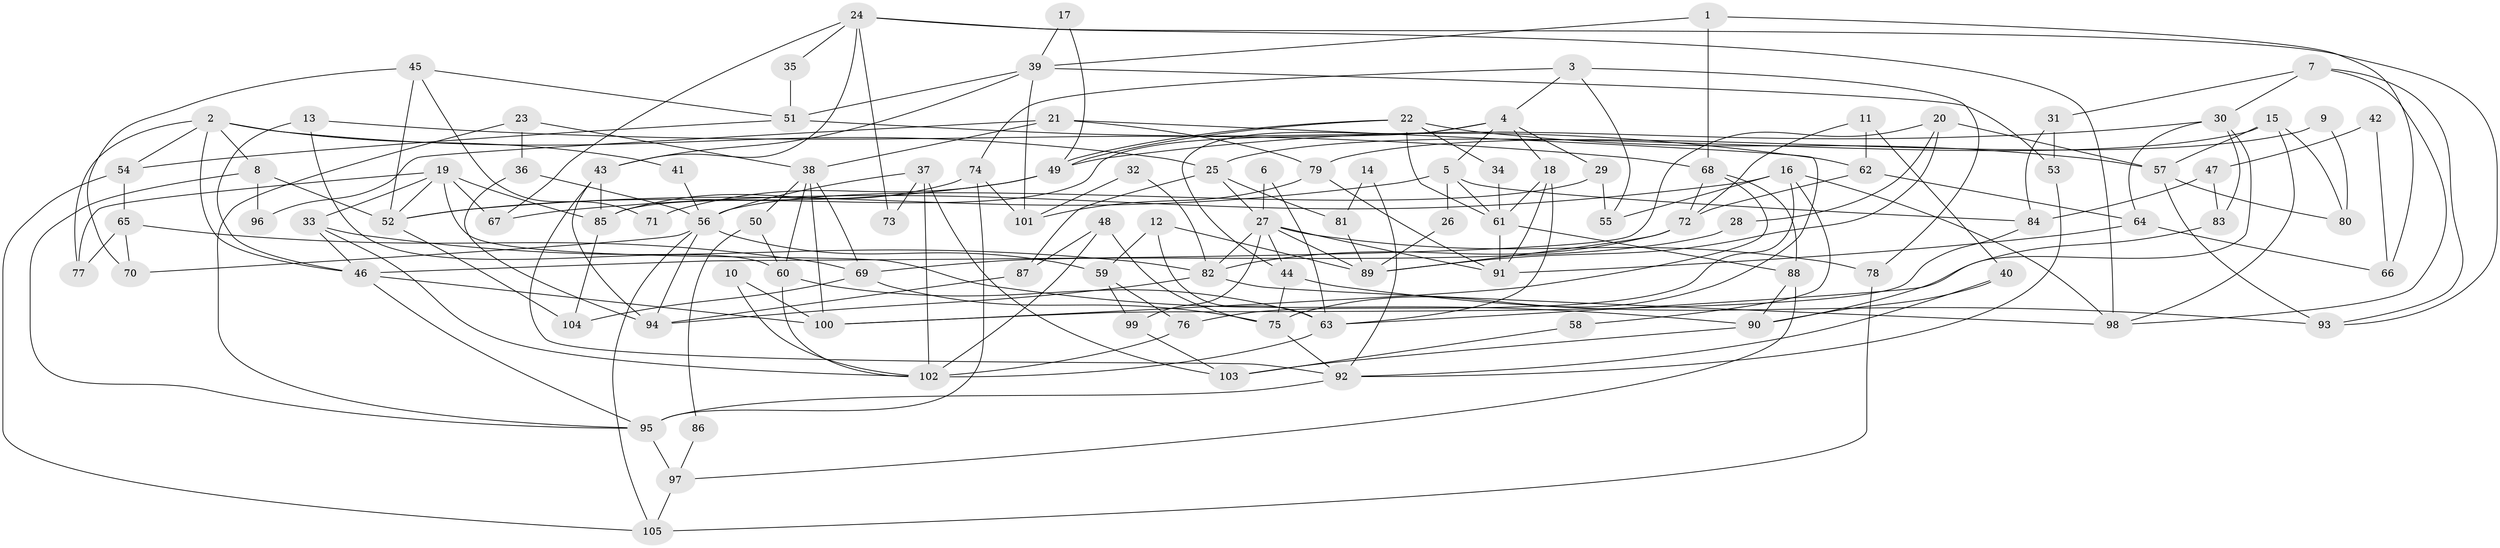 // coarse degree distribution, {4: 0.1746031746031746, 10: 0.015873015873015872, 17: 0.015873015873015872, 13: 0.031746031746031744, 7: 0.031746031746031744, 8: 0.031746031746031744, 2: 0.15873015873015872, 3: 0.19047619047619047, 6: 0.1746031746031746, 5: 0.12698412698412698, 9: 0.031746031746031744, 15: 0.015873015873015872}
// Generated by graph-tools (version 1.1) at 2025/18/03/04/25 18:18:41]
// undirected, 105 vertices, 210 edges
graph export_dot {
graph [start="1"]
  node [color=gray90,style=filled];
  1;
  2;
  3;
  4;
  5;
  6;
  7;
  8;
  9;
  10;
  11;
  12;
  13;
  14;
  15;
  16;
  17;
  18;
  19;
  20;
  21;
  22;
  23;
  24;
  25;
  26;
  27;
  28;
  29;
  30;
  31;
  32;
  33;
  34;
  35;
  36;
  37;
  38;
  39;
  40;
  41;
  42;
  43;
  44;
  45;
  46;
  47;
  48;
  49;
  50;
  51;
  52;
  53;
  54;
  55;
  56;
  57;
  58;
  59;
  60;
  61;
  62;
  63;
  64;
  65;
  66;
  67;
  68;
  69;
  70;
  71;
  72;
  73;
  74;
  75;
  76;
  77;
  78;
  79;
  80;
  81;
  82;
  83;
  84;
  85;
  86;
  87;
  88;
  89;
  90;
  91;
  92;
  93;
  94;
  95;
  96;
  97;
  98;
  99;
  100;
  101;
  102;
  103;
  104;
  105;
  1 -- 39;
  1 -- 68;
  1 -- 66;
  2 -- 46;
  2 -- 25;
  2 -- 8;
  2 -- 41;
  2 -- 54;
  2 -- 77;
  3 -- 4;
  3 -- 74;
  3 -- 55;
  3 -- 78;
  4 -- 29;
  4 -- 5;
  4 -- 18;
  4 -- 44;
  4 -- 85;
  5 -- 61;
  5 -- 84;
  5 -- 26;
  5 -- 52;
  6 -- 63;
  6 -- 27;
  7 -- 30;
  7 -- 98;
  7 -- 31;
  7 -- 93;
  8 -- 52;
  8 -- 95;
  8 -- 96;
  9 -- 80;
  9 -- 79;
  10 -- 102;
  10 -- 100;
  11 -- 72;
  11 -- 40;
  11 -- 62;
  12 -- 89;
  12 -- 63;
  12 -- 59;
  13 -- 68;
  13 -- 60;
  13 -- 46;
  14 -- 92;
  14 -- 81;
  15 -- 25;
  15 -- 98;
  15 -- 57;
  15 -- 80;
  16 -- 98;
  16 -- 67;
  16 -- 55;
  16 -- 58;
  16 -- 76;
  17 -- 49;
  17 -- 39;
  18 -- 61;
  18 -- 63;
  18 -- 91;
  19 -- 77;
  19 -- 85;
  19 -- 33;
  19 -- 52;
  19 -- 67;
  19 -- 90;
  20 -- 57;
  20 -- 46;
  20 -- 28;
  20 -- 89;
  21 -- 75;
  21 -- 38;
  21 -- 79;
  21 -- 96;
  22 -- 49;
  22 -- 49;
  22 -- 57;
  22 -- 34;
  22 -- 61;
  23 -- 38;
  23 -- 95;
  23 -- 36;
  24 -- 43;
  24 -- 93;
  24 -- 35;
  24 -- 67;
  24 -- 73;
  24 -- 98;
  25 -- 87;
  25 -- 27;
  25 -- 81;
  26 -- 89;
  27 -- 82;
  27 -- 78;
  27 -- 44;
  27 -- 89;
  27 -- 91;
  27 -- 99;
  28 -- 69;
  29 -- 56;
  29 -- 55;
  30 -- 63;
  30 -- 49;
  30 -- 64;
  30 -- 83;
  31 -- 53;
  31 -- 84;
  32 -- 101;
  32 -- 82;
  33 -- 46;
  33 -- 82;
  33 -- 102;
  34 -- 61;
  35 -- 51;
  36 -- 56;
  36 -- 94;
  37 -- 102;
  37 -- 56;
  37 -- 73;
  37 -- 103;
  38 -- 60;
  38 -- 69;
  38 -- 50;
  38 -- 100;
  39 -- 43;
  39 -- 51;
  39 -- 53;
  39 -- 101;
  40 -- 90;
  40 -- 92;
  41 -- 56;
  42 -- 66;
  42 -- 47;
  43 -- 85;
  43 -- 94;
  43 -- 92;
  44 -- 75;
  44 -- 93;
  45 -- 51;
  45 -- 52;
  45 -- 70;
  45 -- 71;
  46 -- 100;
  46 -- 95;
  47 -- 84;
  47 -- 83;
  48 -- 75;
  48 -- 102;
  48 -- 87;
  49 -- 52;
  49 -- 71;
  50 -- 60;
  50 -- 86;
  51 -- 62;
  51 -- 54;
  52 -- 104;
  53 -- 92;
  54 -- 105;
  54 -- 65;
  56 -- 70;
  56 -- 94;
  56 -- 59;
  56 -- 105;
  57 -- 93;
  57 -- 80;
  58 -- 103;
  59 -- 76;
  59 -- 99;
  60 -- 102;
  60 -- 63;
  61 -- 91;
  61 -- 88;
  62 -- 64;
  62 -- 72;
  63 -- 102;
  64 -- 91;
  64 -- 66;
  65 -- 69;
  65 -- 70;
  65 -- 77;
  68 -- 88;
  68 -- 72;
  68 -- 100;
  69 -- 104;
  69 -- 75;
  72 -- 89;
  72 -- 82;
  74 -- 101;
  74 -- 95;
  74 -- 85;
  75 -- 92;
  76 -- 102;
  78 -- 105;
  79 -- 91;
  79 -- 101;
  81 -- 89;
  82 -- 94;
  82 -- 98;
  83 -- 90;
  84 -- 100;
  85 -- 104;
  86 -- 97;
  87 -- 94;
  88 -- 90;
  88 -- 97;
  90 -- 103;
  92 -- 95;
  95 -- 97;
  97 -- 105;
  99 -- 103;
}
